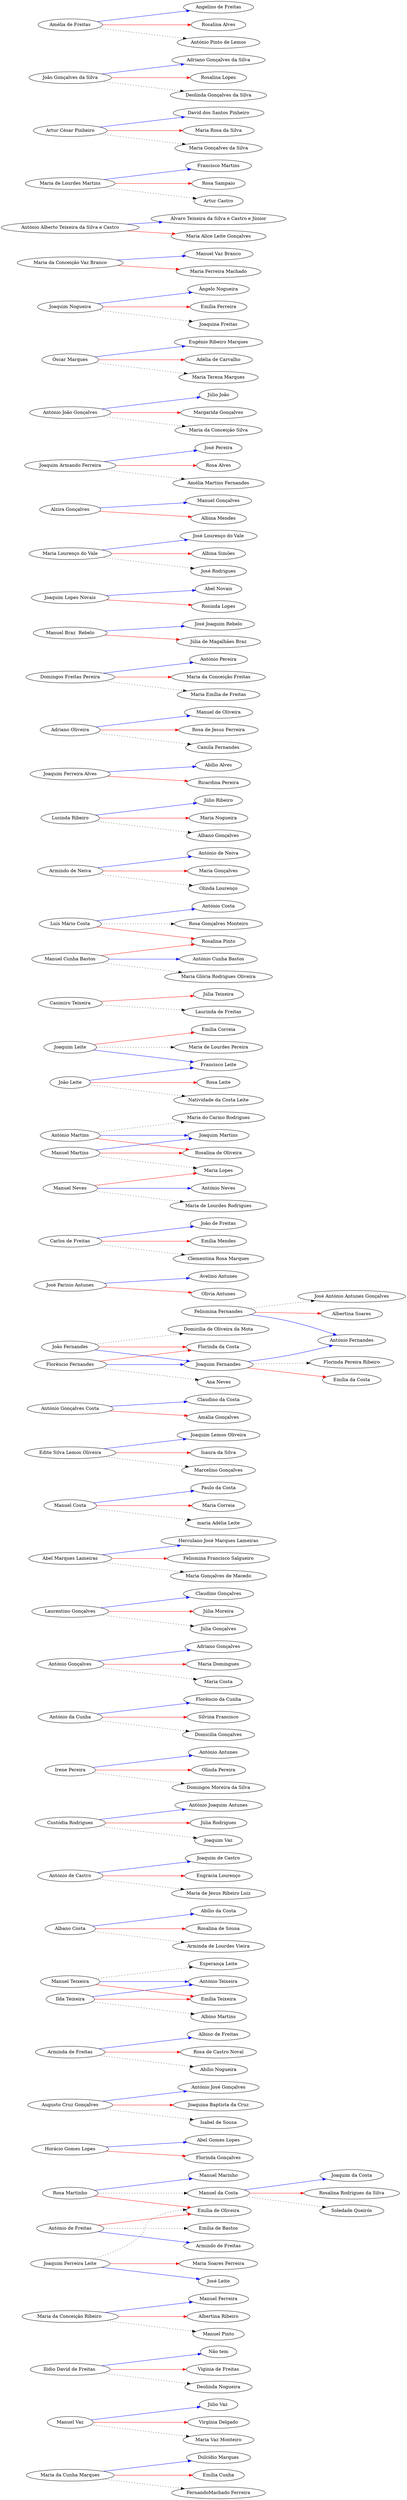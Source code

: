 digraph G {
 rankdir=LR

edge [color=blue];
 " Maria da Cunha Marques "  ->  " Dulcídio Marques " ;
edge [color=red];
 " Maria da Cunha Marques "  ->  " Emília Cunha " ;
edge [color=black];
 " Maria da Cunha Marques "  ->  " FernandoMachado Ferreira "  [style=dotted];
edge [color=blue];
 " Manuel Vaz "  ->  " Júlio Vaz  " ;
edge [color=red];
 " Manuel Vaz "  ->  " Virgínia Delgado " ;
edge [color=black];
 " Manuel Vaz "  ->  " Maria Vaz Monteiro "  [style=dotted];
edge [color=blue];
 " Ilídio David de Freitas  "  ->  " Não tem " ;
edge [color=red];
 " Ilídio David de Freitas  "  ->  " Vigínia de Freitas " ;
edge [color=black];
 " Ilídio David de Freitas  "  ->  " Deolinda Nogueira "  [style=dotted];
edge [color=blue];
 " Maria da Conceição Ribeiro  "  ->  " Manuel Ferreira " ;
edge [color=red];
 " Maria da Conceição Ribeiro  "  ->  " Albertina Ribeiro " ;
edge [color=black];
 " Maria da Conceição Ribeiro  "  ->  " Manuel Pinto "  [style=dotted];
edge [color=blue];
 " Manuel da Costa "  ->  " Joaquim da Costa " ;
edge [color=red];
 " Manuel da Costa "  ->  " Rosalina Rodrigues da Silva " ;
edge [color=black];
 " Manuel da Costa "  ->  " Soledade Queirós "  [style=dotted];
edge [color=blue];
 " Horácio Gomes Lopes "  ->  " Abel Gomes Lopes " ;
edge [color=red];
 " Horácio Gomes Lopes "  ->  " Florinda Gonçalves " ;
edge [color=blue];
 " António de Freitas "  ->  " Armindo de Freitas " ;
edge [color=red];
 " António de Freitas "  ->  " Emília de Oliveira " ;
edge [color=black];
 " António de Freitas "  ->  " Emília de Bastos "  [style=dotted];
edge [color=blue];
 " Augusto Cruz Gonçalves "  ->  " António José Gonçalves " ;
edge [color=red];
 " Augusto Cruz Gonçalves "  ->  " Joaquina Baptista da Cruz " ;
edge [color=black];
 " Augusto Cruz Gonçalves "  ->  " Isabel de Sousa "  [style=dotted];
edge [color=blue];
 " Arminda de Freitas "  ->  " Albino de Freitas " ;
edge [color=red];
 " Arminda de Freitas "  ->  " Rosa de Castro Noval " ;
edge [color=black];
 " Arminda de Freitas "  ->  " Abílio Nogueira "  [style=dotted];
edge [color=blue];
 " Ilda Teixeira "  ->  " António Teixeira " ;
edge [color=red];
 " Ilda Teixeira "  ->  " Emília Teixeira " ;
edge [color=black];
 " Ilda Teixeira "  ->  " Albino Martins "  [style=dotted];
edge [color=blue];
 " Albano Costa "  ->  " Abílio da Costa " ;
edge [color=red];
 " Albano Costa "  ->  " Rosalina de Sousa " ;
edge [color=black];
 " Albano Costa "  ->  " Arminda de Lourdes Vieira "  [style=dotted];
edge [color=blue];
 " António de Castro "  ->  " Joaquim de Castro " ;
edge [color=red];
 " António de Castro "  ->  " Engrácia Lourenço " ;
edge [color=black];
 " António de Castro "  ->  " Maria de Jesus Ribeiro Luiz "  [style=dotted];
edge [color=blue];
 " Custódia Rodrigues "  ->  " António Joaquim Antunes " ;
edge [color=red];
 " Custódia Rodrigues "  ->  " Júlia Rodrigues " ;
edge [color=black];
 " Custódia Rodrigues "  ->  " Joaquim Vaz "  [style=dotted];
edge [color=blue];
 " Irene Pereira "  ->  " António Antunes " ;
edge [color=red];
 " Irene Pereira "  ->  " Olinda Pereira " ;
edge [color=black];
 " Irene Pereira "  ->  " Domingos Moreira da Silva "  [style=dotted];
edge [color=blue];
 " António da Cunha "  ->  " Florêncio da Cunha " ;
edge [color=red];
 " António da Cunha "  ->  " Silvina Francisco " ;
edge [color=black];
 " António da Cunha "  ->  " Domicilia Gonçalves "  [style=dotted];
edge [color=blue];
 " António Gonçalves "  ->  " Adriano Gonçalves " ;
edge [color=red];
 " António Gonçalves "  ->  " Maria Domingues " ;
edge [color=black];
 " António Gonçalves "  ->  " Maria Costa "  [style=dotted];
edge [color=blue];
 " Laurentino Gonçalves "  ->  " Claudino Gonçalves " ;
edge [color=red];
 " Laurentino Gonçalves "  ->  " Júlia Moreira " ;
edge [color=black];
 " Laurentino Gonçalves "  ->  " Júlia Gonçalves "  [style=dotted];
edge [color=blue];
 " Abel Marques Lameiras "  ->  " Herculano José Marques Lameiras " ;
edge [color=red];
 " Abel Marques Lameiras "  ->  " Felismina Francisco Salgueiro " ;
edge [color=black];
 " Abel Marques Lameiras "  ->  " Maria Gonçalves de Macedo "  [style=dotted];
edge [color=blue];
 " Manuel Costa "  ->  " Paulo da Costa " ;
edge [color=red];
 " Manuel Costa "  ->  " Maria Correia " ;
edge [color=black];
 " Manuel Costa "  ->  " maria Adélia Leite "  [style=dotted];
edge [color=blue];
 " Manuel Teixeira "  ->  " António Teixeira " ;
edge [color=red];
 " Manuel Teixeira "  ->  " Emília Teixeira " ;
edge [color=black];
 " Manuel Teixeira "  ->  " Esperança Leite "  [style=dotted];
edge [color=blue];
 " Edite Silva Lemos Oliveira "  ->  " Joaquim Lemos Oliveira " ;
edge [color=red];
 " Edite Silva Lemos Oliveira "  ->  " Isaura da Silva " ;
edge [color=black];
 " Edite Silva Lemos Oliveira "  ->  " Marcelino Gonçalves "  [style=dotted];
edge [color=blue];
 " António Gonçalves Costa "  ->  " Claudino da Costa " ;
edge [color=red];
 " António Gonçalves Costa "  ->  " Amália Gonçalves " ;
edge [color=blue];
 " Joaquim Ferreira Leite "  ->  " José Leite " ;
edge [color=red];
 " Joaquim Ferreira Leite "  ->  " Maria Soares Ferreira " ;
edge [color=black];
 " Joaquim Ferreira Leite "  ->  " Emília de Oliveira "  [style=dotted];
edge [color=blue];
 " Florêncio Fernandes "  ->  " Joaquim Fernandes " ;
edge [color=red];
 " Florêncio Fernandes "  ->  " Florinda da Costa " ;
edge [color=black];
 " Florêncio Fernandes "  ->  " Ana Neves "  [style=dotted];
edge [color=blue];
 " José Parisio Antunes "  ->  " Avelino Antunes " ;
edge [color=red];
 " José Parisio Antunes "  ->  " Olivia Antunes " ;
edge [color=blue];
 " Carlos de Freitas "  ->  " João de Freitas " ;
edge [color=red];
 " Carlos de Freitas "  ->  " Emília Mendes " ;
edge [color=black];
 " Carlos de Freitas "  ->  " Clementina Rosa Marques "  [style=dotted];
edge [color=blue];
 " António Martins "  ->  " Joaquim Martins " ;
edge [color=red];
 " António Martins "  ->  " Rosalina de Oliveira " ;
edge [color=black];
 " António Martins "  ->  " Maria do Carmo Rodrigues "  [style=dotted];
edge [color=blue];
 " Manuel Martins "  ->  " Joaquim Martins " ;
edge [color=red];
 " Manuel Martins "  ->  " Rosalina de Oliveira " ;
edge [color=black];
 " Manuel Martins "  ->  " Maria Lopes "  [style=dotted];
edge [color=blue];
 " Joaquim Leite "  ->  " Francisco Leite " ;
edge [color=red];
 " Joaquim Leite "  ->  " Emília Correia " ;
edge [color=black];
 " Joaquim Leite "  ->  " Maria de Lourdes Pereira "  [style=dotted];
edge [color=blue];
 " Rosa Martinho "  ->  " Manuel Marinho " ;
edge [color=red];
 " Rosa Martinho "  ->  " Emília de Oliveira " ;
edge [color=black];
 " Rosa Martinho "  ->  " Manuel da Costa "  [style=dotted];
edge [color=red];
 " Casimiro Teixeira "  ->  " Júlia Teixeira " ;
edge [color=black];
 " Casimiro Teixeira "  ->  " Laurinda de Freitas "  [style=dotted];
edge [color=blue];
 " Joaquim Fernandes "  ->  " António Fernandes " ;
edge [color=red];
 " Joaquim Fernandes "  ->  " Emília da Costa " ;
edge [color=black];
 " Joaquim Fernandes "  ->  " Florinda Pereira Ribeiro "  [style=dotted];
edge [color=blue];
 " Luís Mário Costa "  ->  " António Costa " ;
edge [color=red];
 " Luís Mário Costa "  ->  " Rosalina Pinto " ;
edge [color=black];
 " Luís Mário Costa "  ->  " Rosa Gonçalves Monteiro "  [style=dotted];
edge [color=blue];
 " Armindo de Neiva "  ->  " António de Neiva " ;
edge [color=red];
 " Armindo de Neiva "  ->  " Maria Gonçalves " ;
edge [color=black];
 " Armindo de Neiva "  ->  " Olinda Lourenço "  [style=dotted];
edge [color=blue];
 " Lucinda Ribeiro "  ->  " Júlio Ribeiro " ;
edge [color=red];
 " Lucinda Ribeiro "  ->  " Maria Nogueira " ;
edge [color=black];
 " Lucinda Ribeiro "  ->  " Albano Gonçalves "  [style=dotted];
edge [color=blue];
 " Joaquim Ferreira Alves "  ->  " Abílio Alves " ;
edge [color=red];
 " Joaquim Ferreira Alves "  ->  " Ricardina Pereira " ;
edge [color=blue];
 " Adriano Oliveira "  ->  " Manuel de Oliveira " ;
edge [color=red];
 " Adriano Oliveira "  ->  " Rosa de Jesus Ferreira " ;
edge [color=black];
 " Adriano Oliveira "  ->  " Camila Fernandes "  [style=dotted];
edge [color=blue];
 " Domingos Freitas Pereira "  ->  " António Pereira " ;
edge [color=red];
 " Domingos Freitas Pereira "  ->  " Maria da Conceição Freitas " ;
edge [color=black];
 " Domingos Freitas Pereira "  ->  " Maria Emília de Freitas "  [style=dotted];
edge [color=blue];
 " Manuel Braz  Rebelo "  ->  " José Joaquim Rebelo " ;
edge [color=red];
 " Manuel Braz  Rebelo "  ->  " Júlia de Magalhães Braz " ;
edge [color=blue];
 " Joaquim Lopes Novais "  ->  " Abel Novais " ;
edge [color=red];
 " Joaquim Lopes Novais "  ->  " Rosinda Lopes " ;
edge [color=blue];
 " João Fernandes "  ->  " Joaquim Fernandes " ;
edge [color=red];
 " João Fernandes "  ->  " Florinda da Costa " ;
edge [color=black];
 " João Fernandes "  ->  " Domicilia de Oliveira da Mota "  [style=dotted];
edge [color=blue];
 " Manuel Neves "  ->  " António Neves " ;
edge [color=red];
 " Manuel Neves "  ->  " Maria Lopes " ;
edge [color=black];
 " Manuel Neves "  ->  " Maria de Lourdes Rodrigues "  [style=dotted];
edge [color=blue];
 " Maria Lourenço do Vale "  ->  " José Lourenço do Vale " ;
edge [color=red];
 " Maria Lourenço do Vale "  ->  " Albina Simões " ;
edge [color=black];
 " Maria Lourenço do Vale "  ->  " José Rodrigues "  [style=dotted];
edge [color=blue];
 " Manuel Cunha Bastos "  ->  " António Cunha Bastos " ;
edge [color=red];
 " Manuel Cunha Bastos "  ->  " Rosalina Pinto " ;
edge [color=black];
 " Manuel Cunha Bastos "  ->  " Maria Glória Rodrigues Oliveira "  [style=dotted];
edge [color=blue];
 " Alzira Gonçalves "  ->  " Manuel Gonçalves " ;
edge [color=red];
 " Alzira Gonçalves "  ->  " Albina Mendes " ;
edge [color=blue];
 " Joaquim Armando Ferreira "  ->  " José Pereira " ;
edge [color=red];
 " Joaquim Armando Ferreira "  ->  " Rosa Alves " ;
edge [color=black];
 " Joaquim Armando Ferreira "  ->  " Amélia Martins Fernandes "  [style=dotted];
edge [color=blue];
 " António João Gonçalves "  ->  " Júlio João " ;
edge [color=red];
 " António João Gonçalves "  ->  " Margarida Gonçalves " ;
edge [color=black];
 " António João Gonçalves "  ->  " Maria da Conceição Silva "  [style=dotted];
edge [color=blue];
 " Óscar Marques "  ->  " Eugénio Ribeiro Marques " ;
edge [color=red];
 " Óscar Marques "  ->  " Adélia de Carvalho " ;
edge [color=black];
 " Óscar Marques "  ->  " Maria Tereza Marques "  [style=dotted];
edge [color=blue];
 " Felismina Fernandes "  ->  " António Fernandes " ;
edge [color=red];
 " Felismina Fernandes "  ->  " Albertina Soares " ;
edge [color=black];
 " Felismina Fernandes "  ->  " José António Antunes Gonçalves "  [style=dotted];
edge [color=blue];
 " Joaquim Nogueira "  ->  " Ângelo Nogueira " ;
edge [color=red];
 " Joaquim Nogueira "  ->  " Emília Ferreira " ;
edge [color=black];
 " Joaquim Nogueira "  ->  " Joaquina Freitas "  [style=dotted];
edge [color=blue];
 " Maria da Conceição Vaz Branco "  ->  " Manuel Vaz Branco " ;
edge [color=red];
 " Maria da Conceição Vaz Branco "  ->  " Maria Ferreira Machado " ;
edge [color=blue];
 " João Leite "  ->  " Francisco Leite " ;
edge [color=red];
 " João Leite "  ->  " Rosa Leite " ;
edge [color=black];
 " João Leite "  ->  " Natividade da Costa Leite "  [style=dotted];
edge [color=blue];
 " António Alberto Teixeira da Silva e Castro "  ->  " Álvaro Teixeira da Silva e Castro e Júnior " ;
edge [color=red];
 " António Alberto Teixeira da Silva e Castro "  ->  " Maria Alice Leite Gonçalves " ;
edge [color=blue];
 " Maria de Lourdes Martins "  ->  " Francisco Martins " ;
edge [color=red];
 " Maria de Lourdes Martins "  ->  " Rosa Sampaio " ;
edge [color=black];
 " Maria de Lourdes Martins "  ->  " Artur Castro "  [style=dotted];
edge [color=blue];
 " Artur César Pinheiro "  ->  " David dos Santos Pinheiro " ;
edge [color=red];
 " Artur César Pinheiro "  ->  " Maria Rosa da Silva " ;
edge [color=black];
 " Artur César Pinheiro "  ->  " Maria Gonçalves da Silva "  [style=dotted];
edge [color=blue];
 " João Gonçalves da Silva "  ->  " Adriano Gonçalves da Silva " ;
edge [color=red];
 " João Gonçalves da Silva "  ->  " Rosalina Lopes " ;
edge [color=black];
 " João Gonçalves da Silva "  ->  " Deolinda Gonçalves da Silva "  [style=dotted];
edge [color=blue];
 " Amélia de Freitas "  ->  " Angelino de Freitas " ;
edge [color=red];
 " Amélia de Freitas "  ->  " Rosalina Alves " ;
edge [color=black];
 " Amélia de Freitas "  ->  " António Pinto de Lemos "  [style=dotted];
}
